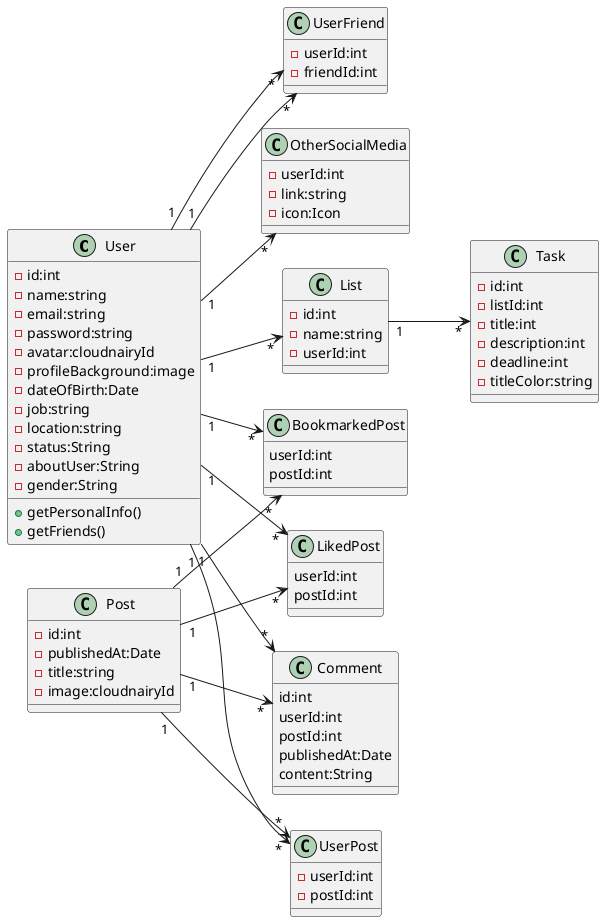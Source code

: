 @startuml
left to right direction
class User{
    -id:int
    -name:string
    -email:string
    -password:string
    -avatar:cloudnairyId
    -profileBackground:image
    -dateOfBirth:Date
    -job:string
    -location:string
    -status:String
    -aboutUser:String
    -gender:String


    +getPersonalInfo()
    +getFriends()
    
}



class UserFriend{
    -userId:int
    -friendId:int

}
class OtherSocialMedia {
    -userId:int
    -link:string
    -icon:Icon
}
class Post{
    -id:int
    -publishedAt:Date
    -title:string
    -image:cloudnairyId
}
class UserPost{
    -userId:int
    -postId:int
}


class List {
    -id:int
    -name:string
    -userId:int
}
class Task{
    -id:int
    -listId:int
    -title:int
    -description:int
    -deadline:int
    -titleColor:string
}
class BookmarkedPost{
    userId:int
    postId:int
}
class LikedPost{
    userId:int
    postId:int

}


class Comment {
    id:int
    userId:int
    postId:int
    publishedAt:Date
    content:String 
}

User "1" --> "*" List
User "1" --> "*" UserPost
User "1" --> "*" BookmarkedPost
User "1" --> "*" OtherSocialMedia
User "1" --> "*" UserFriend
User "1" --> "*"LikedPost
User "1" --> "*" Comment
Post "1" --> "*" Comment
UserFriend "*" <-- "1" User
Post "1" --> "*" UserPost
Post "1" --> "*" BookmarkedPost
Post "1" --> "*" LikedPost

List "1" --> "*" Task


@enduml